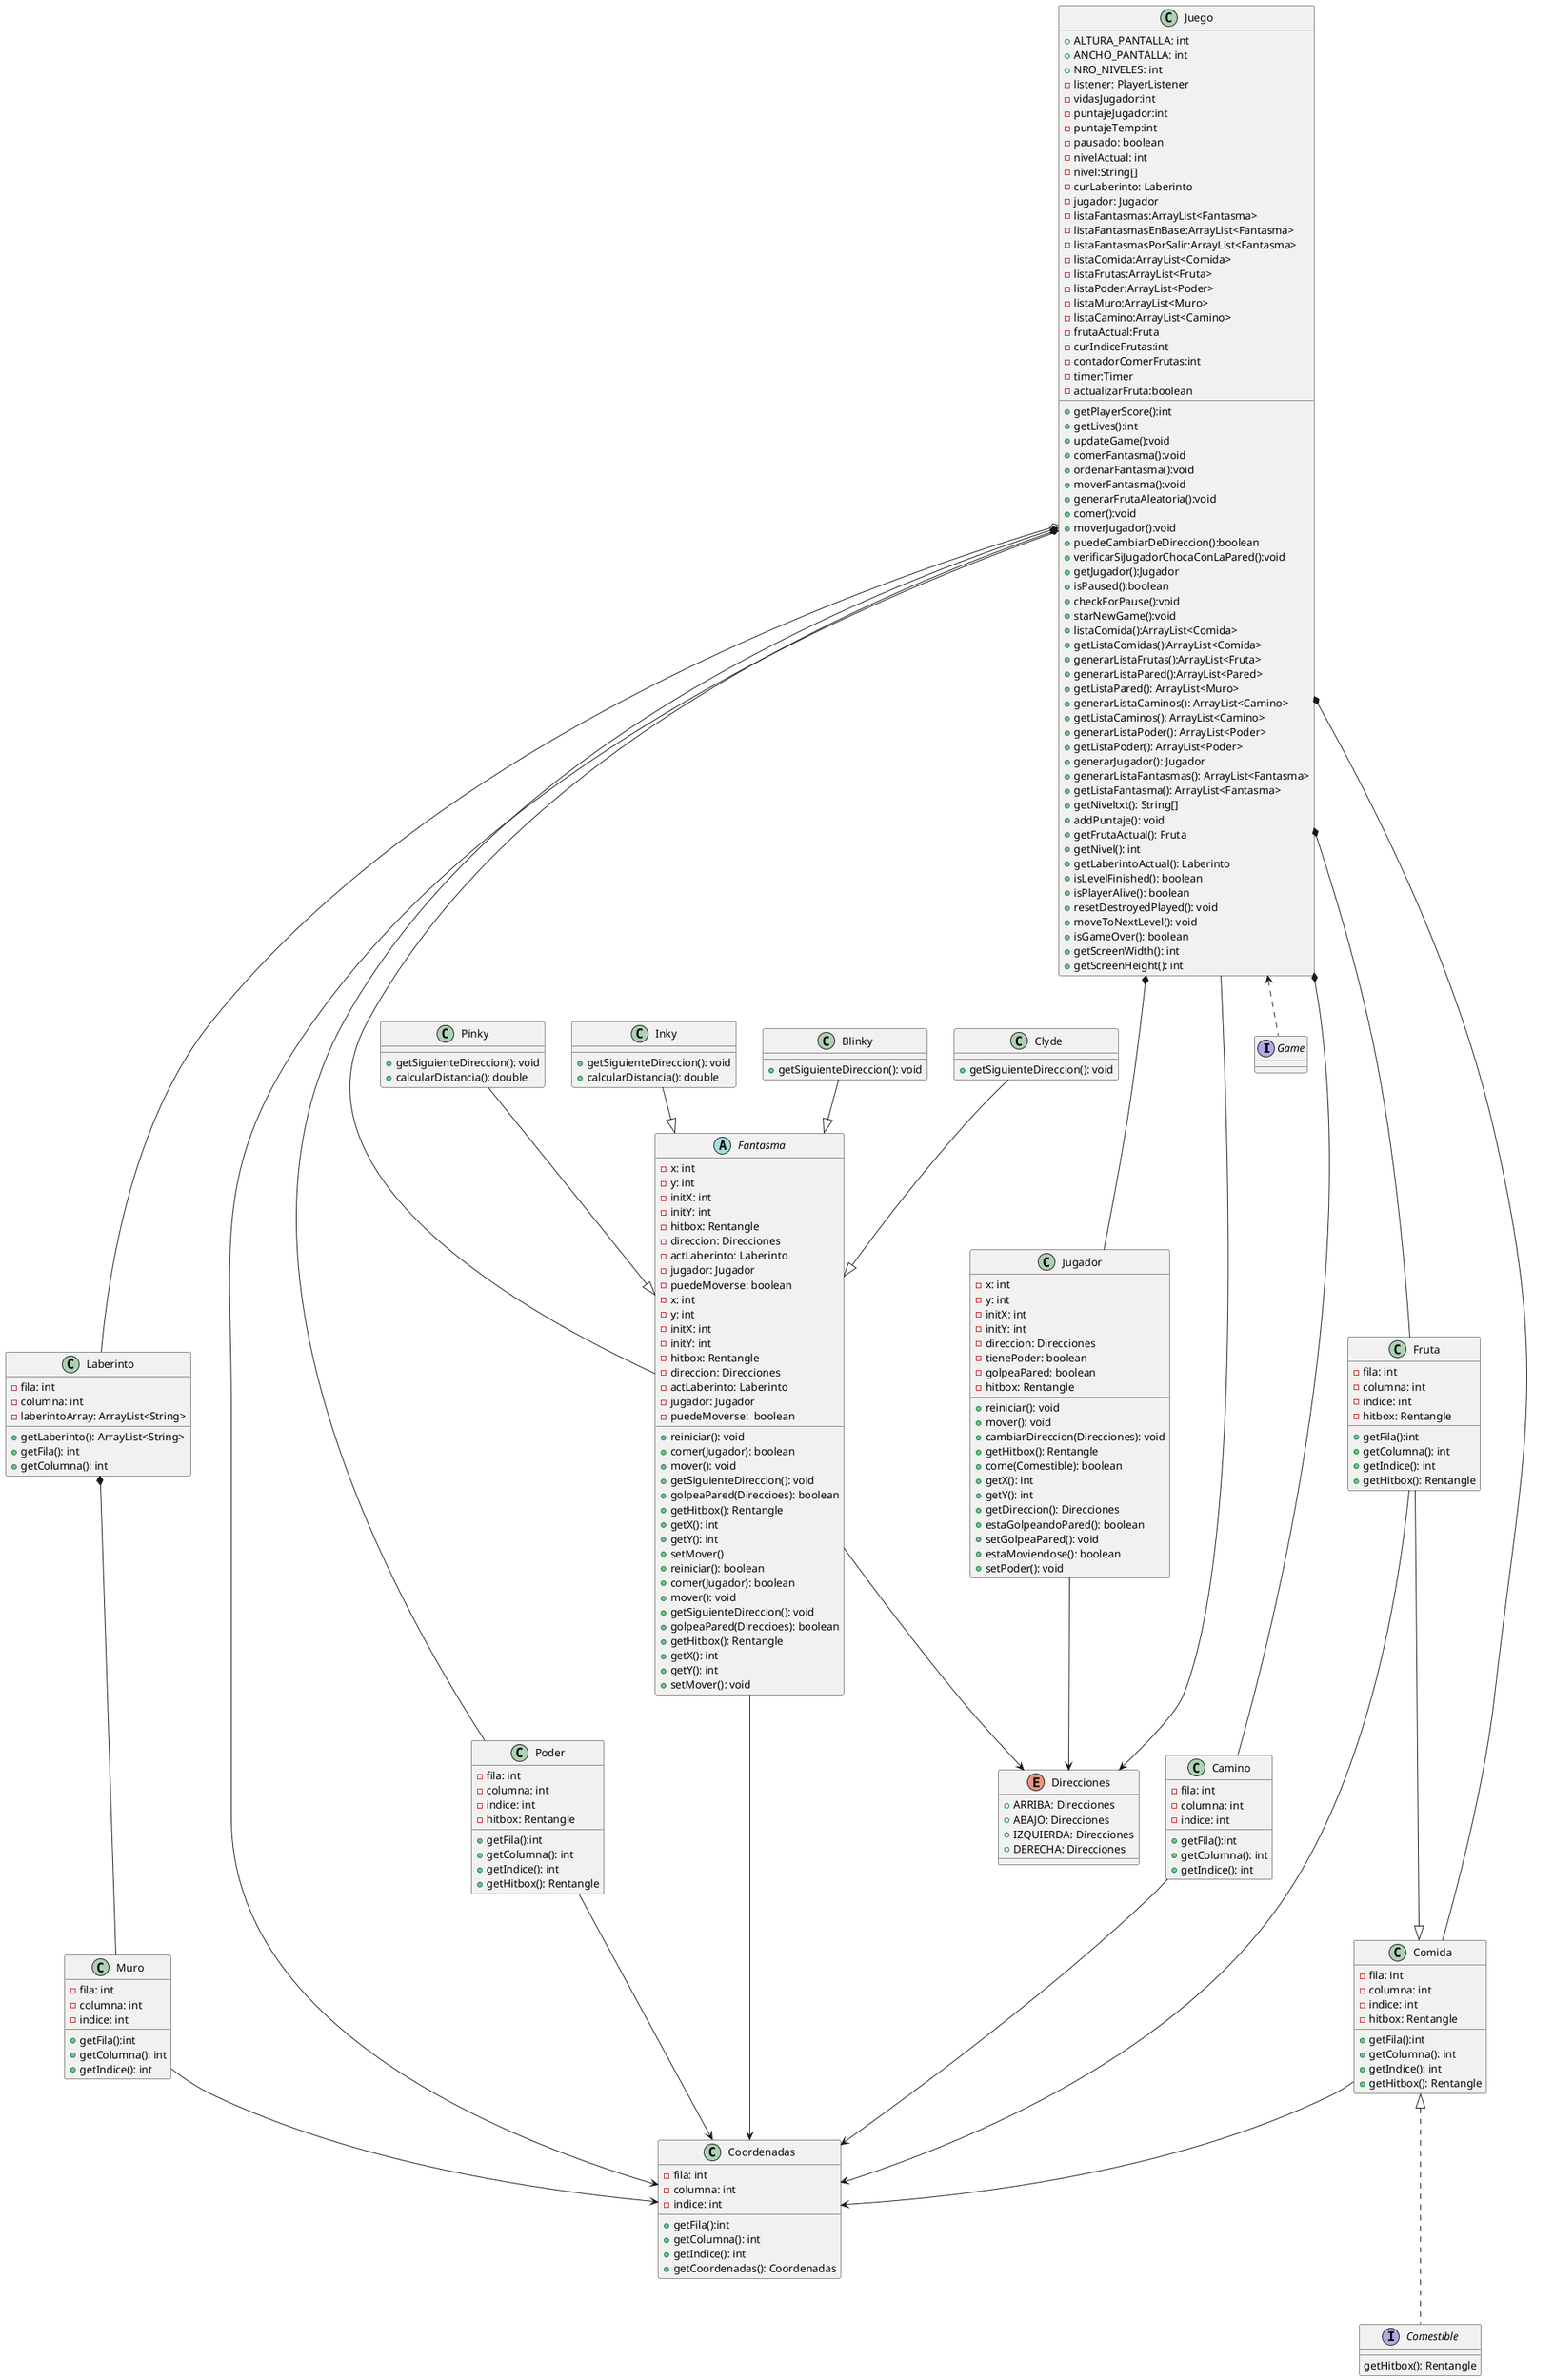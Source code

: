 @startuml

interface Game{}
class Camino{
    - fila: int
    - columna: int
    - indice: int
    + getFila():int
    + getColumna(): int
    + getIndice(): int
}

class Comida{
    - fila: int
    - columna: int
    - indice: int
    - hitbox: Rentangle
    + getFila():int
    + getColumna(): int
    + getIndice(): int
    + getHitbox(): Rentangle
}

class Coordenadas{
    - fila: int
    - columna: int
    - indice: int
    + getFila():int
    + getColumna(): int
    + getIndice(): int
    + getCoordenadas(): Coordenadas
}

class Fantasma{
    - x: int
    - y: int
    - initX: int
    - initY: int
    - hitbox: Rentangle
    - direccion: Direcciones
    - actLaberinto: Laberinto
    - jugador: Jugador
    - puedeMoverse: boolean
    + reiniciar(): void
    + comer(Jugador): boolean
    + mover(): void
    + getSiguienteDireccion(): void
    + golpeaPared(Direccioes): boolean
    + getHitbox(): Rentangle
    + getX(): int
    + getY(): int
    + setMover()
}

class Fruta{
    - fila: int
    - columna: int
    - indice: int
    - hitbox: Rentangle
    + getFila():int
    + getColumna(): int
    + getIndice(): int
    + getHitbox(): Rentangle
}

class Jugador{
    - x: int
    - y: int
    - initX: int
    - initY: int
    - direccion: Direcciones
    - tienePoder: boolean
    - golpeaPared: boolean
    - hitbox: Rentangle
    + reiniciar(): void
    + mover(): void
    + cambiarDireccion(Direcciones): void
    + getHitbox(): Rentangle
    + come(Comestible): boolean
    + getX(): int
    + getY(): int
    + getDireccion(): Direcciones
    + estaGolpeandoPared(): boolean
    + setGolpeaPared(): void
    + estaMoviendose(): boolean
    + setPoder(): void
}

abstract class Fantasma{
    - x: int
    - y: int
    - initX: int
    - initY: int
    - hitbox: Rentangle
    - direccion: Direcciones
    - actLaberinto: Laberinto
    - jugador: Jugador
    - puedeMoverse:  boolean
    + reiniciar(): boolean
    + comer(Jugador): boolean
    + mover(): void
    + getSiguienteDireccion(): void
    + golpeaPared(Direccioes): boolean
    + getHitbox(): Rentangle
    + getX(): int
    + getY(): int
    + setMover(): void
}


class Pinky{
    + getSiguienteDireccion(): void
    + calcularDistancia(): double
}
class Inky{
    + getSiguienteDireccion(): void
    + calcularDistancia(): double
}
class Blinky{
    + getSiguienteDireccion(): void
}
class Clyde{
    + getSiguienteDireccion(): void
}



class Laberinto{
    - fila: int
    - columna: int
    - laberintoArray: ArrayList<String>
    + getLaberinto(): ArrayList<String>
    + getFila(): int
    + getColumna(): int
}

class Muro{
    - fila: int
    - columna: int
    - indice: int
    + getFila():int
    + getColumna(): int
    + getIndice(): int
}

class Juego{
    + ALTURA_PANTALLA: int
    + ANCHO_PANTALLA: int
    + NRO_NIVELES: int
    - listener: PlayerListener
    - vidasJugador:int
    - puntajeJugador:int
    - puntajeTemp:int
    - pausado: boolean
    - nivelActual: int
    - nivel:String[]
    - curLaberinto: Laberinto
    - jugador: Jugador
    - listaFantasmas:ArrayList<Fantasma>
    - listaFantasmasEnBase:ArrayList<Fantasma>
    - listaFantasmasPorSalir:ArrayList<Fantasma>
    - listaComida:ArrayList<Comida>
    - listaFrutas:ArrayList<Fruta>
    - listaPoder:ArrayList<Poder>
    - listaMuro:ArrayList<Muro>
    - listaCamino:ArrayList<Camino>
    - frutaActual:Fruta
    - curIndiceFrutas:int
    - contadorComerFrutas:int
    - timer:Timer
    - actualizarFruta:boolean
    + getPlayerScore():int
    + getLives():int
    + updateGame():void
    + comerFantasma():void
    + ordenarFantasma():void
    + moverFantasma():void
    + generarFrutaAleatoria():void
    + comer():void
    + moverJugador():void
    + puedeCambiarDeDireccion():boolean
    + verificarSiJugadorChocaConLaPared():void
    + getJugador():Jugador
    + isPaused():boolean
    + checkForPause():void
    + starNewGame():void
    + listaComida():ArrayList<Comida>
    + getListaComidas():ArrayList<Comida>
    + generarListaFrutas():ArrayList<Fruta>
    + generarListaPared():ArrayList<Pared>
    + getListaPared(): ArrayList<Muro>
    + generarListaCaminos(): ArrayList<Camino>
    + getListaCaminos(): ArrayList<Camino>
    + generarListaPoder(): ArrayList<Poder>
    + getListaPoder(): ArrayList<Poder>
    + generarJugador(): Jugador
    + generarListaFantasmas(): ArrayList<Fantasma>
    + getListaFantasma(): ArrayList<Fantasma>
    + getNiveltxt(): String[]
    + addPuntaje(): void
    + getFrutaActual(): Fruta
    + getNivel(): int
    + getLaberintoActual(): Laberinto
    + isLevelFinished(): boolean
    + isPlayerAlive(): boolean
    + resetDestroyedPlayed(): void
    + moveToNextLevel(): void
    + isGameOver(): boolean
    + getScreenWidth(): int
    + getScreenHeight(): int
}

class Poder{
    - fila: int
    - columna: int
    - indice: int
    - hitbox: Rentangle
    + getFila():int
    + getColumna(): int
    + getIndice(): int
    + getHitbox(): Rentangle
}


interface Comestible{
    getHitbox(): Rentangle
}

Enum Direcciones{
    + ARRIBA: Direcciones
    + ABAJO: Direcciones
    + IZQUIERDA: Direcciones
    + DERECHA: Direcciones
}

Juego o--- Laberinto
Juego *--- Camino
Juego *--- Comida
Juego *--- Fantasma
Juego *--- Fruta
Juego *--- Jugador
Juego *--- Poder

Laberinto *--- Muro
Comida <|... Comestible
Fruta ---|> Comida

Fantasma --> Direcciones
Jugador --> Direcciones
Juego --> Direcciones

Camino --> Coordenadas
Comida --> Coordenadas
Fantasma  --> Coordenadas
Fruta --> Coordenadas
Muro  --> Coordenadas
Juego --> Coordenadas
Poder --> Coordenadas

Blinky --|> Fantasma
Pinky --|> Fantasma
Inky --|> Fantasma
Clyde --|> Fantasma
Juego <.. Game
@enduml